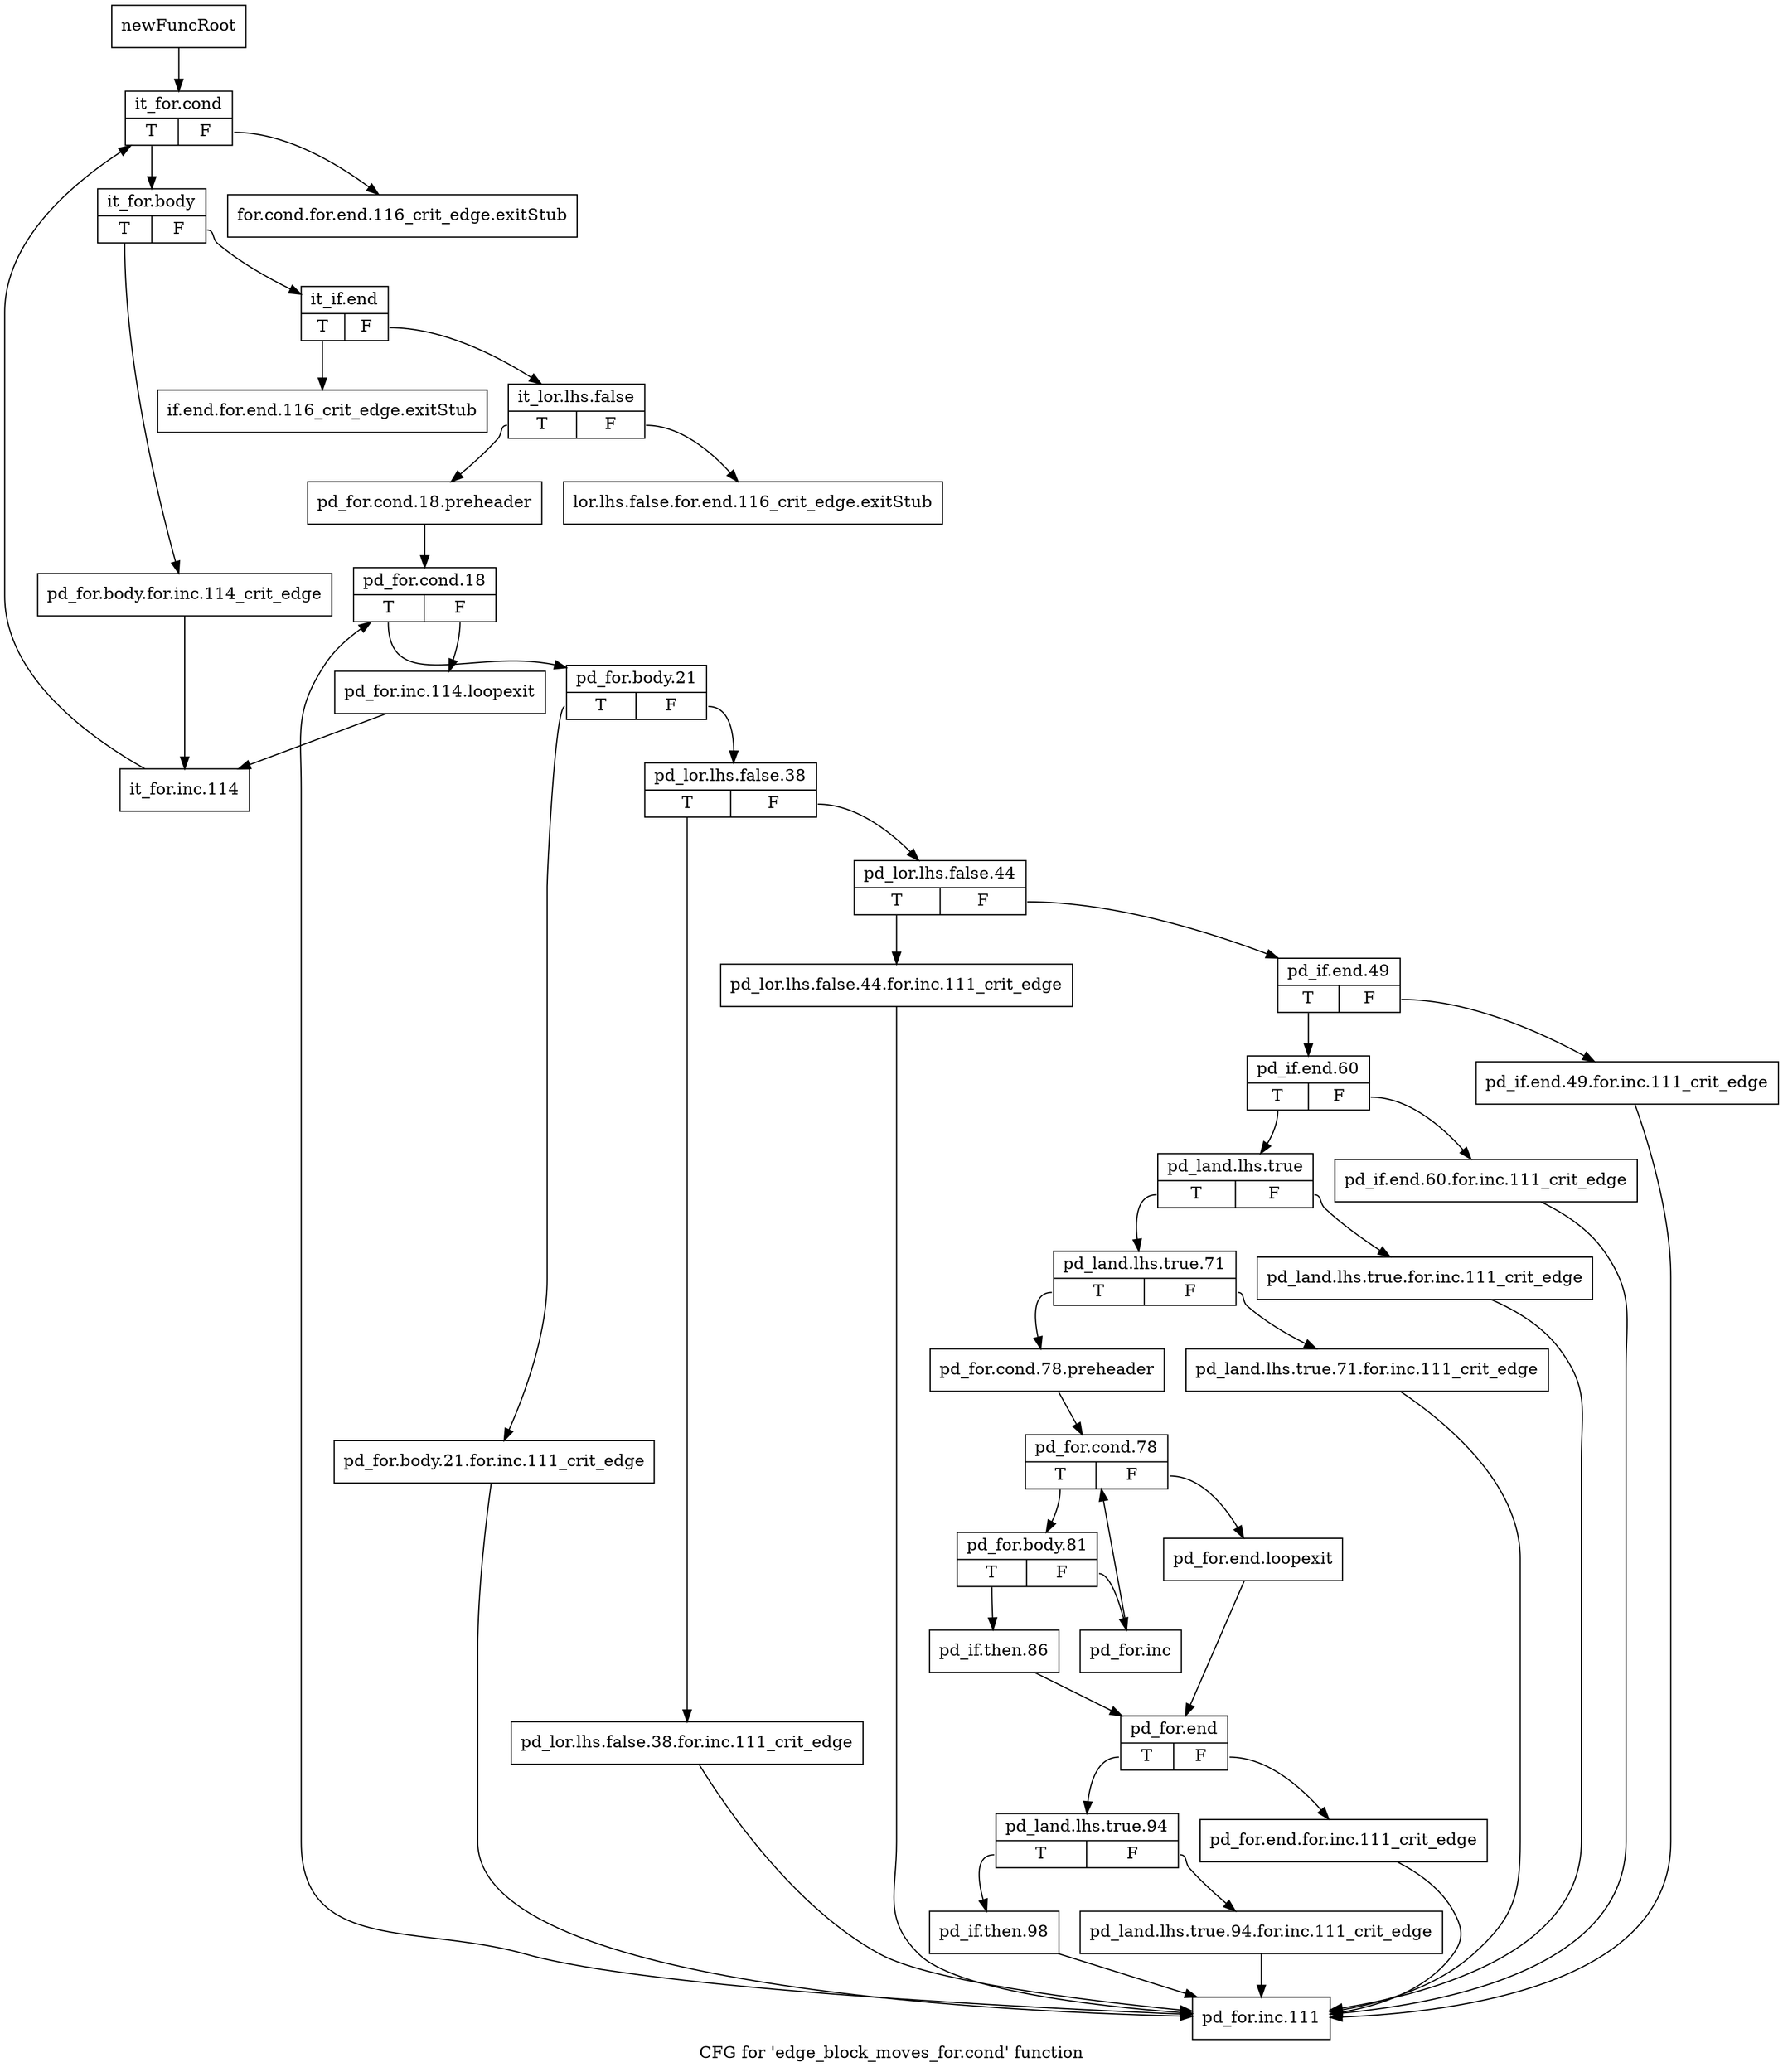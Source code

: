 digraph "CFG for 'edge_block_moves_for.cond' function" {
	label="CFG for 'edge_block_moves_for.cond' function";

	Node0x44b7cd0 [shape=record,label="{newFuncRoot}"];
	Node0x44b7cd0 -> Node0x44b7e10;
	Node0x44b7d20 [shape=record,label="{for.cond.for.end.116_crit_edge.exitStub}"];
	Node0x44b7d70 [shape=record,label="{if.end.for.end.116_crit_edge.exitStub}"];
	Node0x44b7dc0 [shape=record,label="{lor.lhs.false.for.end.116_crit_edge.exitStub}"];
	Node0x44b7e10 [shape=record,label="{it_for.cond|{<s0>T|<s1>F}}"];
	Node0x44b7e10:s0 -> Node0x44b7e60;
	Node0x44b7e10:s1 -> Node0x44b7d20;
	Node0x44b7e60 [shape=record,label="{it_for.body|{<s0>T|<s1>F}}"];
	Node0x44b7e60:s0 -> Node0x44b8860;
	Node0x44b7e60:s1 -> Node0x44b7eb0;
	Node0x44b7eb0 [shape=record,label="{it_if.end|{<s0>T|<s1>F}}"];
	Node0x44b7eb0:s0 -> Node0x44b7d70;
	Node0x44b7eb0:s1 -> Node0x44b7f00;
	Node0x44b7f00 [shape=record,label="{it_lor.lhs.false|{<s0>T|<s1>F}}"];
	Node0x44b7f00:s0 -> Node0x44b7f50;
	Node0x44b7f00:s1 -> Node0x44b7dc0;
	Node0x44b7f50 [shape=record,label="{pd_for.cond.18.preheader}"];
	Node0x44b7f50 -> Node0x44b7fa0;
	Node0x44b7fa0 [shape=record,label="{pd_for.cond.18|{<s0>T|<s1>F}}"];
	Node0x44b7fa0:s0 -> Node0x44b8040;
	Node0x44b7fa0:s1 -> Node0x44b7ff0;
	Node0x44b7ff0 [shape=record,label="{pd_for.inc.114.loopexit}"];
	Node0x44b7ff0 -> Node0x44b88b0;
	Node0x44b8040 [shape=record,label="{pd_for.body.21|{<s0>T|<s1>F}}"];
	Node0x44b8040:s0 -> Node0x44b87c0;
	Node0x44b8040:s1 -> Node0x44b8090;
	Node0x44b8090 [shape=record,label="{pd_lor.lhs.false.38|{<s0>T|<s1>F}}"];
	Node0x44b8090:s0 -> Node0x44b8770;
	Node0x44b8090:s1 -> Node0x44b80e0;
	Node0x44b80e0 [shape=record,label="{pd_lor.lhs.false.44|{<s0>T|<s1>F}}"];
	Node0x44b80e0:s0 -> Node0x44b8720;
	Node0x44b80e0:s1 -> Node0x44b8130;
	Node0x44b8130 [shape=record,label="{pd_if.end.49|{<s0>T|<s1>F}}"];
	Node0x44b8130:s0 -> Node0x44b81d0;
	Node0x44b8130:s1 -> Node0x44b8180;
	Node0x44b8180 [shape=record,label="{pd_if.end.49.for.inc.111_crit_edge}"];
	Node0x44b8180 -> Node0x44b8810;
	Node0x44b81d0 [shape=record,label="{pd_if.end.60|{<s0>T|<s1>F}}"];
	Node0x44b81d0:s0 -> Node0x44b8270;
	Node0x44b81d0:s1 -> Node0x44b8220;
	Node0x44b8220 [shape=record,label="{pd_if.end.60.for.inc.111_crit_edge}"];
	Node0x44b8220 -> Node0x44b8810;
	Node0x44b8270 [shape=record,label="{pd_land.lhs.true|{<s0>T|<s1>F}}"];
	Node0x44b8270:s0 -> Node0x44b8310;
	Node0x44b8270:s1 -> Node0x44b82c0;
	Node0x44b82c0 [shape=record,label="{pd_land.lhs.true.for.inc.111_crit_edge}"];
	Node0x44b82c0 -> Node0x44b8810;
	Node0x44b8310 [shape=record,label="{pd_land.lhs.true.71|{<s0>T|<s1>F}}"];
	Node0x44b8310:s0 -> Node0x44b83b0;
	Node0x44b8310:s1 -> Node0x44b8360;
	Node0x44b8360 [shape=record,label="{pd_land.lhs.true.71.for.inc.111_crit_edge}"];
	Node0x44b8360 -> Node0x44b8810;
	Node0x44b83b0 [shape=record,label="{pd_for.cond.78.preheader}"];
	Node0x44b83b0 -> Node0x44b8400;
	Node0x44b8400 [shape=record,label="{pd_for.cond.78|{<s0>T|<s1>F}}"];
	Node0x44b8400:s0 -> Node0x44b84a0;
	Node0x44b8400:s1 -> Node0x44b8450;
	Node0x44b8450 [shape=record,label="{pd_for.end.loopexit}"];
	Node0x44b8450 -> Node0x44b8590;
	Node0x44b84a0 [shape=record,label="{pd_for.body.81|{<s0>T|<s1>F}}"];
	Node0x44b84a0:s0 -> Node0x44b8540;
	Node0x44b84a0:s1 -> Node0x44b84f0;
	Node0x44b84f0 [shape=record,label="{pd_for.inc}"];
	Node0x44b84f0 -> Node0x44b8400;
	Node0x44b8540 [shape=record,label="{pd_if.then.86}"];
	Node0x44b8540 -> Node0x44b8590;
	Node0x44b8590 [shape=record,label="{pd_for.end|{<s0>T|<s1>F}}"];
	Node0x44b8590:s0 -> Node0x44b8630;
	Node0x44b8590:s1 -> Node0x44b85e0;
	Node0x44b85e0 [shape=record,label="{pd_for.end.for.inc.111_crit_edge}"];
	Node0x44b85e0 -> Node0x44b8810;
	Node0x44b8630 [shape=record,label="{pd_land.lhs.true.94|{<s0>T|<s1>F}}"];
	Node0x44b8630:s0 -> Node0x44b86d0;
	Node0x44b8630:s1 -> Node0x44b8680;
	Node0x44b8680 [shape=record,label="{pd_land.lhs.true.94.for.inc.111_crit_edge}"];
	Node0x44b8680 -> Node0x44b8810;
	Node0x44b86d0 [shape=record,label="{pd_if.then.98}"];
	Node0x44b86d0 -> Node0x44b8810;
	Node0x44b8720 [shape=record,label="{pd_lor.lhs.false.44.for.inc.111_crit_edge}"];
	Node0x44b8720 -> Node0x44b8810;
	Node0x44b8770 [shape=record,label="{pd_lor.lhs.false.38.for.inc.111_crit_edge}"];
	Node0x44b8770 -> Node0x44b8810;
	Node0x44b87c0 [shape=record,label="{pd_for.body.21.for.inc.111_crit_edge}"];
	Node0x44b87c0 -> Node0x44b8810;
	Node0x44b8810 [shape=record,label="{pd_for.inc.111}"];
	Node0x44b8810 -> Node0x44b7fa0;
	Node0x44b8860 [shape=record,label="{pd_for.body.for.inc.114_crit_edge}"];
	Node0x44b8860 -> Node0x44b88b0;
	Node0x44b88b0 [shape=record,label="{it_for.inc.114}"];
	Node0x44b88b0 -> Node0x44b7e10;
}
